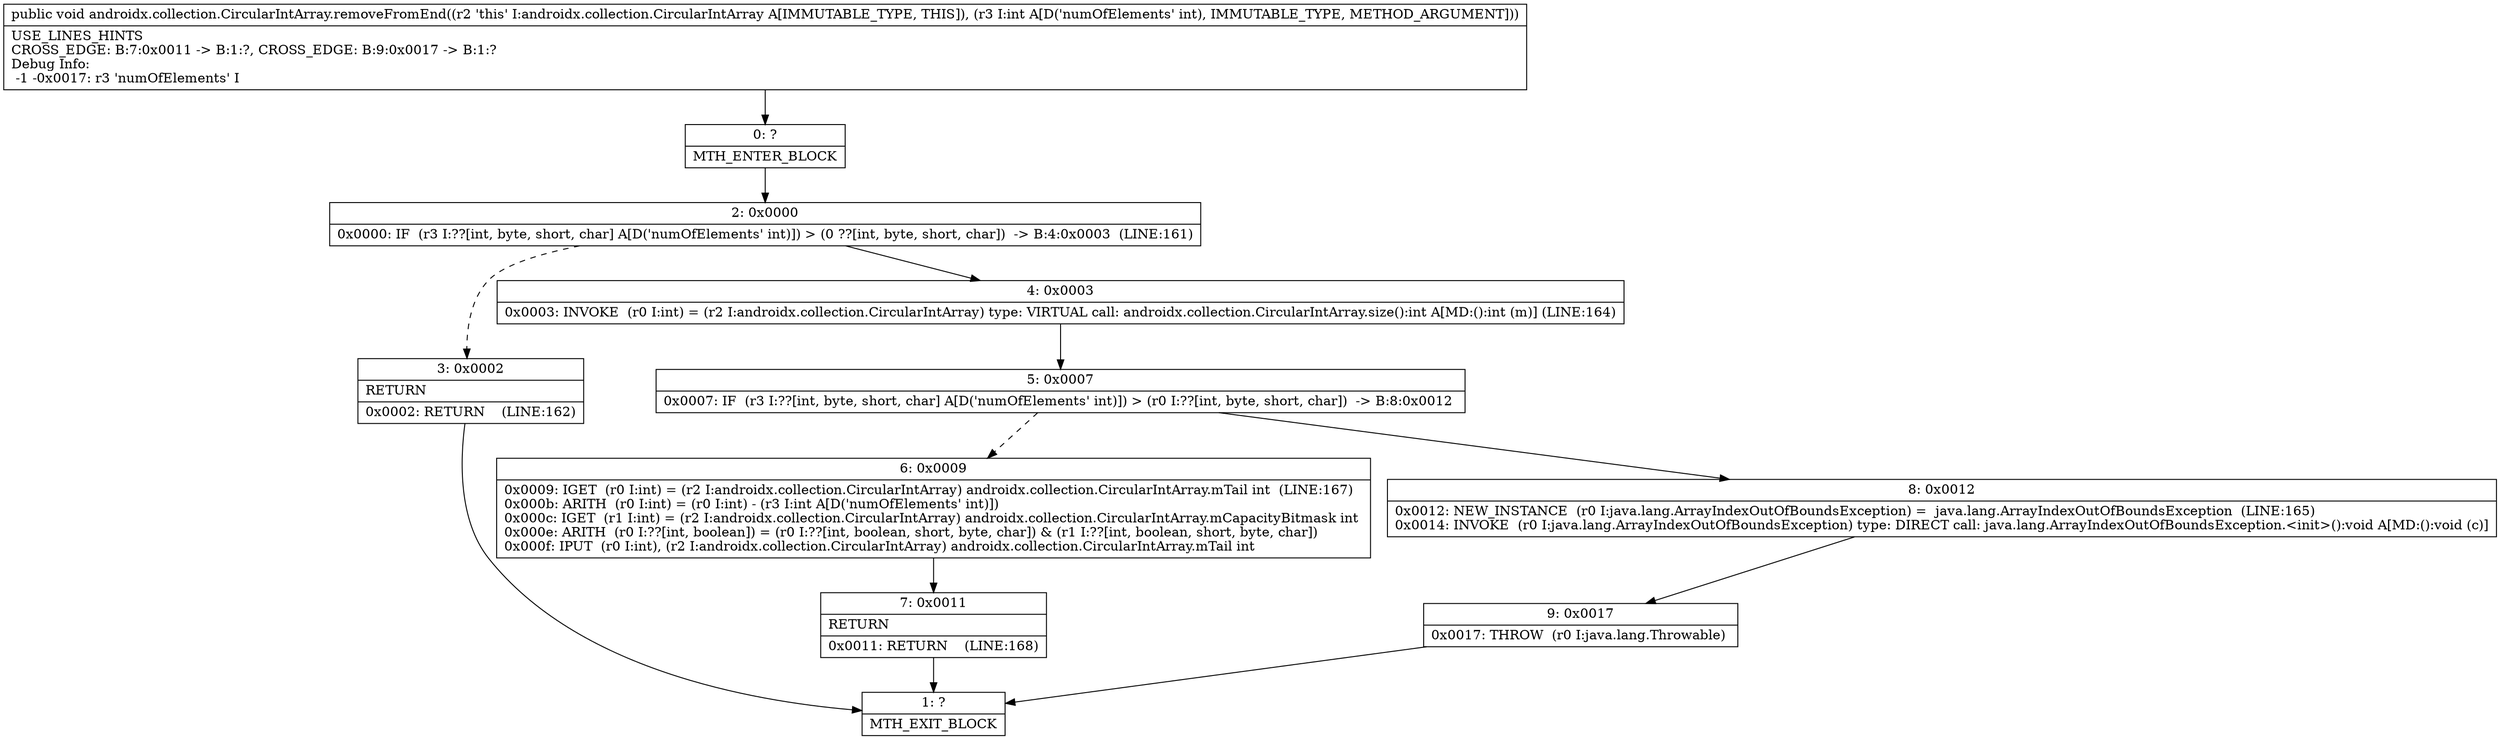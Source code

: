 digraph "CFG forandroidx.collection.CircularIntArray.removeFromEnd(I)V" {
Node_0 [shape=record,label="{0\:\ ?|MTH_ENTER_BLOCK\l}"];
Node_2 [shape=record,label="{2\:\ 0x0000|0x0000: IF  (r3 I:??[int, byte, short, char] A[D('numOfElements' int)]) \> (0 ??[int, byte, short, char])  \-\> B:4:0x0003  (LINE:161)\l}"];
Node_3 [shape=record,label="{3\:\ 0x0002|RETURN\l|0x0002: RETURN    (LINE:162)\l}"];
Node_1 [shape=record,label="{1\:\ ?|MTH_EXIT_BLOCK\l}"];
Node_4 [shape=record,label="{4\:\ 0x0003|0x0003: INVOKE  (r0 I:int) = (r2 I:androidx.collection.CircularIntArray) type: VIRTUAL call: androidx.collection.CircularIntArray.size():int A[MD:():int (m)] (LINE:164)\l}"];
Node_5 [shape=record,label="{5\:\ 0x0007|0x0007: IF  (r3 I:??[int, byte, short, char] A[D('numOfElements' int)]) \> (r0 I:??[int, byte, short, char])  \-\> B:8:0x0012 \l}"];
Node_6 [shape=record,label="{6\:\ 0x0009|0x0009: IGET  (r0 I:int) = (r2 I:androidx.collection.CircularIntArray) androidx.collection.CircularIntArray.mTail int  (LINE:167)\l0x000b: ARITH  (r0 I:int) = (r0 I:int) \- (r3 I:int A[D('numOfElements' int)]) \l0x000c: IGET  (r1 I:int) = (r2 I:androidx.collection.CircularIntArray) androidx.collection.CircularIntArray.mCapacityBitmask int \l0x000e: ARITH  (r0 I:??[int, boolean]) = (r0 I:??[int, boolean, short, byte, char]) & (r1 I:??[int, boolean, short, byte, char]) \l0x000f: IPUT  (r0 I:int), (r2 I:androidx.collection.CircularIntArray) androidx.collection.CircularIntArray.mTail int \l}"];
Node_7 [shape=record,label="{7\:\ 0x0011|RETURN\l|0x0011: RETURN    (LINE:168)\l}"];
Node_8 [shape=record,label="{8\:\ 0x0012|0x0012: NEW_INSTANCE  (r0 I:java.lang.ArrayIndexOutOfBoundsException) =  java.lang.ArrayIndexOutOfBoundsException  (LINE:165)\l0x0014: INVOKE  (r0 I:java.lang.ArrayIndexOutOfBoundsException) type: DIRECT call: java.lang.ArrayIndexOutOfBoundsException.\<init\>():void A[MD:():void (c)]\l}"];
Node_9 [shape=record,label="{9\:\ 0x0017|0x0017: THROW  (r0 I:java.lang.Throwable) \l}"];
MethodNode[shape=record,label="{public void androidx.collection.CircularIntArray.removeFromEnd((r2 'this' I:androidx.collection.CircularIntArray A[IMMUTABLE_TYPE, THIS]), (r3 I:int A[D('numOfElements' int), IMMUTABLE_TYPE, METHOD_ARGUMENT]))  | USE_LINES_HINTS\lCROSS_EDGE: B:7:0x0011 \-\> B:1:?, CROSS_EDGE: B:9:0x0017 \-\> B:1:?\lDebug Info:\l  \-1 \-0x0017: r3 'numOfElements' I\l}"];
MethodNode -> Node_0;Node_0 -> Node_2;
Node_2 -> Node_3[style=dashed];
Node_2 -> Node_4;
Node_3 -> Node_1;
Node_4 -> Node_5;
Node_5 -> Node_6[style=dashed];
Node_5 -> Node_8;
Node_6 -> Node_7;
Node_7 -> Node_1;
Node_8 -> Node_9;
Node_9 -> Node_1;
}

